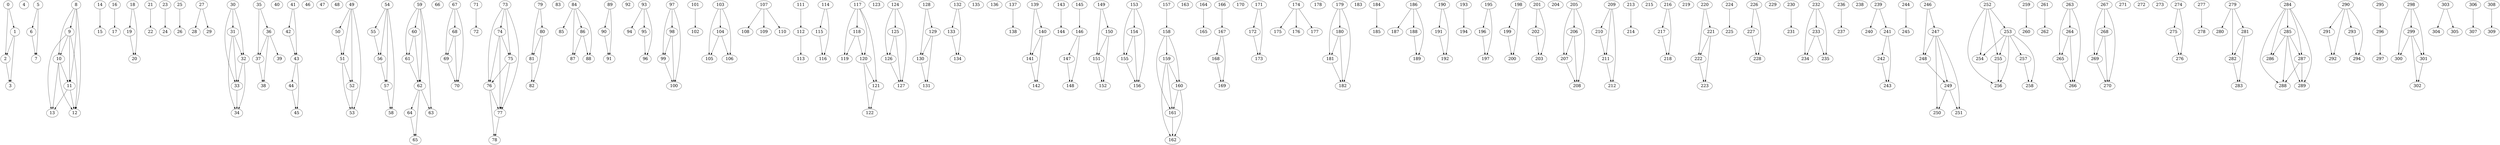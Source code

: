 digraph G {
    graph [fontsize=24]
    edge [fontsize=24]
    node [fontsize=24]
    ranksep = 1.5
    nodesep = .25
    0 -> { 1 2 };
    1 -> { 2 3 };
    2 -> { 3 };
    3 -> { };
    4 -> { };
    5 -> { 6 7 };
    6 -> { 7 };
    7 -> { };
    8 -> { 9 10 11 12 };
    9 -> { 10 11 12 13 };
    10 -> { 11 12 13 };
    11 -> { 12 13 };
    12 -> { };
    13 -> { };
    14 -> { 15 };
    15 -> { };
    16 -> { 17 };
    17 -> { };
    18 -> { 19 20 };
    19 -> { 20 };
    20 -> { };
    21 -> { 22 };
    22 -> { };
    23 -> { 24 };
    24 -> { };
    25 -> { 26 };
    26 -> { };
    27 -> { 28 29 };
    28 -> { };
    29 -> { };
    30 -> { 31 32 33 };
    31 -> { 32 33 34 };
    32 -> { 33 34 };
    33 -> { 34 };
    34 -> { };
    35 -> { 36 37 };
    36 -> { 37 38 39 };
    37 -> { 38 };
    38 -> { };
    39 -> { };
    40 -> { };
    41 -> { 42 43 };
    42 -> { 43 };
    43 -> { 44 45 };
    44 -> { 45 };
    45 -> { };
    46 -> { };
    47 -> { };
    48 -> { };
    49 -> { 50 51 52 53 };
    50 -> { 51 };
    51 -> { 52 53 };
    52 -> { 53 };
    53 -> { };
    54 -> { 55 56 57 58 };
    55 -> { 56 };
    56 -> { 57 };
    57 -> { 58 };
    58 -> { };
    59 -> { 60 61 62 63 };
    60 -> { 61 62 };
    61 -> { 62 };
    62 -> { 63 64 65 };
    63 -> { };
    64 -> { 65 };
    65 -> { };
    66 -> { };
    67 -> { 68 69 70 };
    68 -> { 69 70 };
    69 -> { 70 };
    70 -> { };
    71 -> { 72 };
    72 -> { };
    73 -> { 74 75 76 77 };
    74 -> { 75 76 77 };
    75 -> { 76 77 };
    76 -> { 77 78 };
    77 -> { 78 };
    78 -> { };
    79 -> { 80 81 };
    80 -> { 81 82 };
    81 -> { 82 };
    82 -> { };
    83 -> { };
    84 -> { 85 86 87 88 };
    85 -> { };
    86 -> { 87 88 };
    87 -> { };
    88 -> { };
    89 -> { 90 91 };
    90 -> { 91 };
    91 -> { };
    92 -> { };
    93 -> { 94 95 96 };
    94 -> { };
    95 -> { 96 };
    96 -> { };
    97 -> { 98 99 100 };
    98 -> { 99 100 };
    99 -> { 100 };
    100 -> { };
    101 -> { 102 };
    102 -> { };
    103 -> { 104 105 106 };
    104 -> { 105 106 };
    105 -> { };
    106 -> { };
    107 -> { 108 109 110 };
    108 -> { };
    109 -> { };
    110 -> { };
    111 -> { 112 };
    112 -> { 113 };
    113 -> { };
    114 -> { 115 116 };
    115 -> { 116 };
    116 -> { };
    117 -> { 118 119 120 121 };
    118 -> { 119 120 };
    119 -> { };
    120 -> { 121 122 };
    121 -> { 122 };
    122 -> { };
    123 -> { };
    124 -> { 125 126 127 };
    125 -> { 126 127 };
    126 -> { 127 };
    127 -> { };
    128 -> { 129 130 };
    129 -> { 130 131 };
    130 -> { 131 };
    131 -> { };
    132 -> { 133 134 };
    133 -> { 134 };
    134 -> { };
    135 -> { };
    136 -> { };
    137 -> { 138 };
    138 -> { };
    139 -> { 140 141 };
    140 -> { 141 142 };
    141 -> { 142 };
    142 -> { };
    143 -> { 144 };
    144 -> { };
    145 -> { 146 };
    146 -> { 147 148 };
    147 -> { 148 };
    148 -> { };
    149 -> { 150 151 };
    150 -> { 151 152 };
    151 -> { 152 };
    152 -> { };
    153 -> { 154 155 156 };
    154 -> { 155 156 };
    155 -> { 156 };
    156 -> { };
    157 -> { 158 };
    158 -> { 159 160 161 };
    159 -> { 160 161 162 };
    160 -> { 161 162 };
    161 -> { 162 };
    162 -> { };
    163 -> { };
    164 -> { 165 };
    165 -> { };
    166 -> { 167 };
    167 -> { 168 169 };
    168 -> { 169 };
    169 -> { };
    170 -> { };
    171 -> { 172 173 };
    172 -> { 173 };
    173 -> { };
    174 -> { 175 176 177 };
    175 -> { };
    176 -> { };
    177 -> { };
    178 -> { };
    179 -> { 180 181 182 };
    180 -> { 181 182 };
    181 -> { 182 };
    182 -> { };
    183 -> { };
    184 -> { 185 };
    185 -> { };
    186 -> { 187 188 189 };
    187 -> { };
    188 -> { 189 };
    189 -> { };
    190 -> { 191 192 };
    191 -> { 192 };
    192 -> { };
    193 -> { 194 };
    194 -> { };
    195 -> { 196 197 };
    196 -> { 197 };
    197 -> { };
    198 -> { 199 200 };
    199 -> { 200 };
    200 -> { };
    201 -> { 202 203 };
    202 -> { 203 };
    203 -> { };
    204 -> { };
    205 -> { 206 207 208 };
    206 -> { 207 208 };
    207 -> { 208 };
    208 -> { };
    209 -> { 210 211 212 };
    210 -> { 211 };
    211 -> { 212 };
    212 -> { };
    213 -> { 214 };
    214 -> { };
    215 -> { };
    216 -> { 217 218 };
    217 -> { 218 };
    218 -> { };
    219 -> { };
    220 -> { 221 222 };
    221 -> { 222 223 };
    222 -> { 223 };
    223 -> { };
    224 -> { 225 };
    225 -> { };
    226 -> { 227 228 };
    227 -> { 228 };
    228 -> { };
    229 -> { };
    230 -> { 231 };
    231 -> { };
    232 -> { 233 234 235 };
    233 -> { 234 235 };
    234 -> { };
    235 -> { };
    236 -> { 237 };
    237 -> { };
    238 -> { };
    239 -> { 240 241 };
    240 -> { };
    241 -> { 242 243 };
    242 -> { 243 };
    243 -> { };
    244 -> { 245 };
    245 -> { };
    246 -> { 247 248 };
    247 -> { 248 249 250 251 };
    248 -> { 249 };
    249 -> { 250 251 };
    250 -> { };
    251 -> { };
    252 -> { 253 254 255 256 };
    253 -> { 254 255 256 257 258 };
    254 -> { };
    255 -> { 256 };
    256 -> { };
    257 -> { 258 };
    258 -> { };
    259 -> { 260 };
    260 -> { };
    261 -> { 262 };
    262 -> { };
    263 -> { 264 265 266 };
    264 -> { 265 266 };
    265 -> { 266 };
    266 -> { };
    267 -> { 268 269 270 };
    268 -> { 269 270 };
    269 -> { 270 };
    270 -> { };
    271 -> { };
    272 -> { };
    273 -> { };
    274 -> { 275 276 };
    275 -> { 276 };
    276 -> { };
    277 -> { 278 };
    278 -> { };
    279 -> { 280 281 282 };
    280 -> { };
    281 -> { 282 283 };
    282 -> { 283 };
    283 -> { };
    284 -> { 285 286 287 288 289 };
    285 -> { 286 287 288 289 };
    286 -> { };
    287 -> { 288 289 };
    288 -> { };
    289 -> { };
    290 -> { 291 292 293 294 };
    291 -> { 292 };
    292 -> { };
    293 -> { 294 };
    294 -> { };
    295 -> { 296 };
    296 -> { 297 };
    297 -> { };
    298 -> { 299 300 301 };
    299 -> { 300 301 302 };
    300 -> { };
    301 -> { 302 };
    302 -> { };
    303 -> { 304 305 };
    304 -> { };
    305 -> { };
    306 -> { 307 };
    307 -> { };
    308 -> { 309 };
    309 -> { };
}
